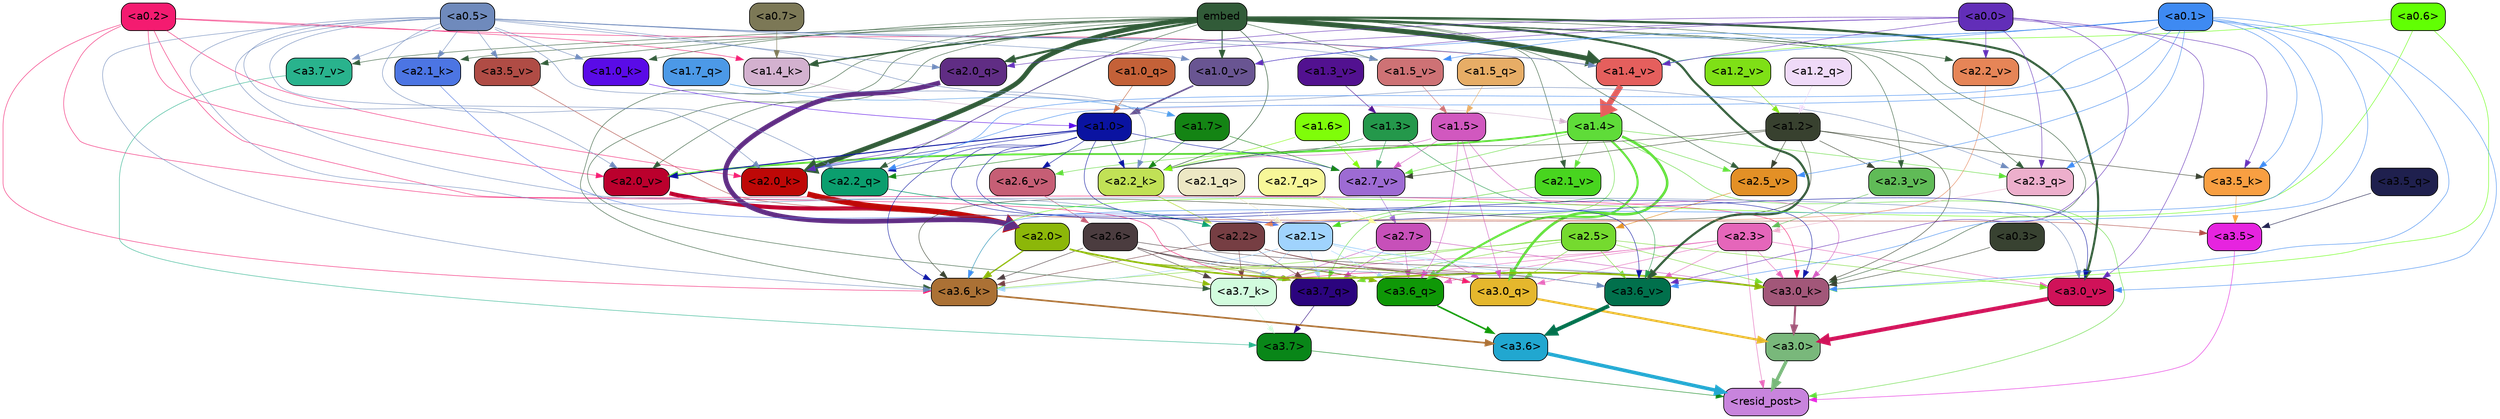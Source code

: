 strict digraph "" {
	graph [bgcolor=transparent,
		layout=dot,
		overlap=false,
		splines=true
	];
	"<a3.7>"	[color=black,
		fillcolor="#098618",
		fontname=Helvetica,
		shape=box,
		style="filled, rounded"];
	"<resid_post>"	[color=black,
		fillcolor="#c884dd",
		fontname=Helvetica,
		shape=box,
		style="filled, rounded"];
	"<a3.7>" -> "<resid_post>"	[color="#098618",
		penwidth=0.6];
	"<a3.6>"	[color=black,
		fillcolor="#21a7d0",
		fontname=Helvetica,
		shape=box,
		style="filled, rounded"];
	"<a3.6>" -> "<resid_post>"	[color="#21a7d0",
		penwidth=4.646730065345764];
	"<a3.5>"	[color=black,
		fillcolor="#e624df",
		fontname=Helvetica,
		shape=box,
		style="filled, rounded"];
	"<a3.5>" -> "<resid_post>"	[color="#e624df",
		penwidth=0.6];
	"<a3.0>"	[color=black,
		fillcolor="#79b87b",
		fontname=Helvetica,
		shape=box,
		style="filled, rounded"];
	"<a3.0>" -> "<resid_post>"	[color="#79b87b",
		penwidth=4.323132634162903];
	"<a2.3>"	[color=black,
		fillcolor="#e566ba",
		fontname=Helvetica,
		shape=box,
		style="filled, rounded"];
	"<a2.3>" -> "<resid_post>"	[color="#e566ba",
		penwidth=0.6];
	"<a3.7_q>"	[color=black,
		fillcolor="#2b047e",
		fontname=Helvetica,
		shape=box,
		style="filled, rounded"];
	"<a2.3>" -> "<a3.7_q>"	[color="#e566ba",
		penwidth=0.6];
	"<a3.6_q>"	[color=black,
		fillcolor="#0f9807",
		fontname=Helvetica,
		shape=box,
		style="filled, rounded"];
	"<a2.3>" -> "<a3.6_q>"	[color="#e566ba",
		penwidth=0.6];
	"<a3.0_q>"	[color=black,
		fillcolor="#e5b72d",
		fontname=Helvetica,
		shape=box,
		style="filled, rounded"];
	"<a2.3>" -> "<a3.0_q>"	[color="#e566ba",
		penwidth=0.6];
	"<a3.7_k>"	[color=black,
		fillcolor="#d2fcde",
		fontname=Helvetica,
		shape=box,
		style="filled, rounded"];
	"<a2.3>" -> "<a3.7_k>"	[color="#e566ba",
		penwidth=0.6];
	"<a3.0_k>"	[color=black,
		fillcolor="#a25779",
		fontname=Helvetica,
		shape=box,
		style="filled, rounded"];
	"<a2.3>" -> "<a3.0_k>"	[color="#e566ba",
		penwidth=0.6];
	"<a3.6_v>"	[color=black,
		fillcolor="#01704c",
		fontname=Helvetica,
		shape=box,
		style="filled, rounded"];
	"<a2.3>" -> "<a3.6_v>"	[color="#e566ba",
		penwidth=0.6];
	"<a3.0_v>"	[color=black,
		fillcolor="#d01259",
		fontname=Helvetica,
		shape=box,
		style="filled, rounded"];
	"<a2.3>" -> "<a3.0_v>"	[color="#e566ba",
		penwidth=0.6];
	"<a1.4>"	[color=black,
		fillcolor="#5fdc39",
		fontname=Helvetica,
		shape=box,
		style="filled, rounded"];
	"<a1.4>" -> "<resid_post>"	[color="#5fdc39",
		penwidth=0.6];
	"<a1.4>" -> "<a3.7_q>"	[color="#5fdc39",
		penwidth=0.6];
	"<a1.4>" -> "<a3.6_q>"	[color="#5fdc39",
		penwidth=2.700703263282776];
	"<a1.4>" -> "<a3.0_q>"	[color="#5fdc39",
		penwidth=3.34255850315094];
	"<a2.3_q>"	[color=black,
		fillcolor="#edafcc",
		fontname=Helvetica,
		shape=box,
		style="filled, rounded"];
	"<a1.4>" -> "<a2.3_q>"	[color="#5fdc39",
		penwidth=0.6];
	"<a2.2_k>"	[color=black,
		fillcolor="#c1e156",
		fontname=Helvetica,
		shape=box,
		style="filled, rounded"];
	"<a1.4>" -> "<a2.2_k>"	[color="#5fdc39",
		penwidth=0.6];
	"<a2.7_v>"	[color=black,
		fillcolor="#9d6bd3",
		fontname=Helvetica,
		shape=box,
		style="filled, rounded"];
	"<a1.4>" -> "<a2.7_v>"	[color="#5fdc39",
		penwidth=0.6];
	"<a2.6_v>"	[color=black,
		fillcolor="#c65e75",
		fontname=Helvetica,
		shape=box,
		style="filled, rounded"];
	"<a1.4>" -> "<a2.6_v>"	[color="#5fdc39",
		penwidth=0.6];
	"<a2.5_v>"	[color=black,
		fillcolor="#e39026",
		fontname=Helvetica,
		shape=box,
		style="filled, rounded"];
	"<a1.4>" -> "<a2.5_v>"	[color="#5fdc39",
		penwidth=0.6];
	"<a2.1_v>"	[color=black,
		fillcolor="#48d51f",
		fontname=Helvetica,
		shape=box,
		style="filled, rounded"];
	"<a1.4>" -> "<a2.1_v>"	[color="#5fdc39",
		penwidth=0.6];
	"<a2.0_v>"	[color=black,
		fillcolor="#bb002d",
		fontname=Helvetica,
		shape=box,
		style="filled, rounded"];
	"<a1.4>" -> "<a2.0_v>"	[color="#5fdc39",
		penwidth=2.387977123260498];
	"<a3.7_q>" -> "<a3.7>"	[color="#2b047e",
		penwidth=0.6];
	"<a3.6_q>" -> "<a3.6>"	[color="#0f9807",
		penwidth=2.03758105635643];
	"<a3.5_q>"	[color=black,
		fillcolor="#1f204e",
		fontname=Helvetica,
		shape=box,
		style="filled, rounded"];
	"<a3.5_q>" -> "<a3.5>"	[color="#1f204e",
		penwidth=0.6];
	"<a3.0_q>" -> "<a3.0>"	[color="#e5b72d",
		penwidth=2.8638100624084473];
	"<a3.7_k>" -> "<a3.7>"	[color="#d2fcde",
		penwidth=0.6];
	"<a3.6_k>"	[color=black,
		fillcolor="#ab7135",
		fontname=Helvetica,
		shape=box,
		style="filled, rounded"];
	"<a3.6_k>" -> "<a3.6>"	[color="#ab7135",
		penwidth=2.174198240041733];
	"<a3.5_k>"	[color=black,
		fillcolor="#f89f42",
		fontname=Helvetica,
		shape=box,
		style="filled, rounded"];
	"<a3.5_k>" -> "<a3.5>"	[color="#f89f42",
		penwidth=0.6];
	"<a3.0_k>" -> "<a3.0>"	[color="#a25779",
		penwidth=2.6274144649505615];
	"<a3.7_v>"	[color=black,
		fillcolor="#29b38d",
		fontname=Helvetica,
		shape=box,
		style="filled, rounded"];
	"<a3.7_v>" -> "<a3.7>"	[color="#29b38d",
		penwidth=0.6];
	"<a3.6_v>" -> "<a3.6>"	[color="#01704c",
		penwidth=5.002329230308533];
	"<a3.5_v>"	[color=black,
		fillcolor="#b04c45",
		fontname=Helvetica,
		shape=box,
		style="filled, rounded"];
	"<a3.5_v>" -> "<a3.5>"	[color="#b04c45",
		penwidth=0.6];
	"<a3.0_v>" -> "<a3.0>"	[color="#d01259",
		penwidth=5.188832879066467];
	"<a2.7>"	[color=black,
		fillcolor="#c750b9",
		fontname=Helvetica,
		shape=box,
		style="filled, rounded"];
	"<a2.7>" -> "<a3.7_q>"	[color="#c750b9",
		penwidth=0.6];
	"<a2.7>" -> "<a3.6_q>"	[color="#c750b9",
		penwidth=0.6];
	"<a2.7>" -> "<a3.0_q>"	[color="#c750b9",
		penwidth=0.6];
	"<a2.7>" -> "<a3.7_k>"	[color="#c750b9",
		penwidth=0.6];
	"<a2.7>" -> "<a3.0_k>"	[color="#c750b9",
		penwidth=0.6];
	"<a2.6>"	[color=black,
		fillcolor="#4b3c3f",
		fontname=Helvetica,
		shape=box,
		style="filled, rounded"];
	"<a2.6>" -> "<a3.7_q>"	[color="#4b3c3f",
		penwidth=0.6];
	"<a2.6>" -> "<a3.6_q>"	[color="#4b3c3f",
		penwidth=0.6];
	"<a2.6>" -> "<a3.0_q>"	[color="#4b3c3f",
		penwidth=0.6];
	"<a2.6>" -> "<a3.7_k>"	[color="#4b3c3f",
		penwidth=0.6];
	"<a2.6>" -> "<a3.6_k>"	[color="#4b3c3f",
		penwidth=0.6];
	"<a2.6>" -> "<a3.0_k>"	[color="#4b3c3f",
		penwidth=0.6];
	"<a2.5>"	[color=black,
		fillcolor="#75da2f",
		fontname=Helvetica,
		shape=box,
		style="filled, rounded"];
	"<a2.5>" -> "<a3.7_q>"	[color="#75da2f",
		penwidth=0.6];
	"<a2.5>" -> "<a3.0_q>"	[color="#75da2f",
		penwidth=0.6];
	"<a2.5>" -> "<a3.7_k>"	[color="#75da2f",
		penwidth=0.6];
	"<a2.5>" -> "<a3.6_k>"	[color="#75da2f",
		penwidth=0.6];
	"<a2.5>" -> "<a3.0_k>"	[color="#75da2f",
		penwidth=0.6];
	"<a2.5>" -> "<a3.6_v>"	[color="#75da2f",
		penwidth=0.6];
	"<a2.5>" -> "<a3.0_v>"	[color="#75da2f",
		penwidth=0.6];
	"<a2.2>"	[color=black,
		fillcolor="#763e43",
		fontname=Helvetica,
		shape=box,
		style="filled, rounded"];
	"<a2.2>" -> "<a3.7_q>"	[color="#763e43",
		penwidth=0.6];
	"<a2.2>" -> "<a3.7_k>"	[color="#763e43",
		penwidth=0.6];
	"<a2.2>" -> "<a3.6_k>"	[color="#763e43",
		penwidth=0.6];
	"<a2.2>" -> "<a3.0_k>"	[color="#763e43",
		penwidth=0.6];
	"<a2.2>" -> "<a3.6_v>"	[color="#763e43",
		penwidth=0.6];
	"<a2.1>"	[color=black,
		fillcolor="#a0d3fd",
		fontname=Helvetica,
		shape=box,
		style="filled, rounded"];
	"<a2.1>" -> "<a3.7_q>"	[color="#a0d3fd",
		penwidth=0.6];
	"<a2.1>" -> "<a3.6_q>"	[color="#a0d3fd",
		penwidth=0.6];
	"<a2.1>" -> "<a3.0_q>"	[color="#a0d3fd",
		penwidth=0.6];
	"<a2.1>" -> "<a3.7_k>"	[color="#a0d3fd",
		penwidth=0.6];
	"<a2.1>" -> "<a3.6_k>"	[color="#a0d3fd",
		penwidth=0.6];
	"<a2.1>" -> "<a3.0_k>"	[color="#a0d3fd",
		penwidth=0.6];
	"<a2.1>" -> "<a3.6_v>"	[color="#a0d3fd",
		penwidth=0.6];
	"<a2.0>"	[color=black,
		fillcolor="#8cb709",
		fontname=Helvetica,
		shape=box,
		style="filled, rounded"];
	"<a2.0>" -> "<a3.7_q>"	[color="#8cb709",
		penwidth=0.6];
	"<a2.0>" -> "<a3.6_q>"	[color="#8cb709",
		penwidth=0.6];
	"<a2.0>" -> "<a3.0_q>"	[color="#8cb709",
		penwidth=0.6];
	"<a2.0>" -> "<a3.7_k>"	[color="#8cb709",
		penwidth=0.6];
	"<a2.0>" -> "<a3.6_k>"	[color="#8cb709",
		penwidth=1.6454488784074783];
	"<a2.0>" -> "<a3.0_k>"	[color="#8cb709",
		penwidth=2.2218968719244003];
	"<a1.5>"	[color=black,
		fillcolor="#d158bf",
		fontname=Helvetica,
		shape=box,
		style="filled, rounded"];
	"<a1.5>" -> "<a3.6_q>"	[color="#d158bf",
		penwidth=0.6];
	"<a1.5>" -> "<a3.0_q>"	[color="#d158bf",
		penwidth=0.6];
	"<a1.5>" -> "<a3.0_k>"	[color="#d158bf",
		penwidth=0.6];
	"<a1.5>" -> "<a2.2_k>"	[color="#d158bf",
		penwidth=0.6];
	"<a1.5>" -> "<a2.7_v>"	[color="#d158bf",
		penwidth=0.6];
	"<a0.2>"	[color=black,
		fillcolor="#f41b70",
		fontname=Helvetica,
		shape=box,
		style="filled, rounded"];
	"<a0.2>" -> "<a3.0_q>"	[color="#f41b70",
		penwidth=0.6];
	"<a0.2>" -> "<a3.6_k>"	[color="#f41b70",
		penwidth=0.6];
	"<a0.2>" -> "<a3.0_k>"	[color="#f41b70",
		penwidth=0.6];
	"<a2.0_k>"	[color=black,
		fillcolor="#be0807",
		fontname=Helvetica,
		shape=box,
		style="filled, rounded"];
	"<a0.2>" -> "<a2.0_k>"	[color="#f41b70",
		penwidth=0.6];
	"<a0.2>" -> "<a2.0_v>"	[color="#f41b70",
		penwidth=0.6];
	"<a1.4_k>"	[color=black,
		fillcolor="#d3b1cf",
		fontname=Helvetica,
		shape=box,
		style="filled, rounded"];
	"<a0.2>" -> "<a1.4_k>"	[color="#f41b70",
		penwidth=0.6];
	"<a1.4_v>"	[color=black,
		fillcolor="#e55f5d",
		fontname=Helvetica,
		shape=box,
		style="filled, rounded"];
	"<a0.2>" -> "<a1.4_v>"	[color="#f41b70",
		penwidth=0.6];
	embed	[color=black,
		fillcolor="#315b38",
		fontname=Helvetica,
		shape=box,
		style="filled, rounded"];
	embed -> "<a3.7_k>"	[color="#315b38",
		penwidth=0.6];
	embed -> "<a3.6_k>"	[color="#315b38",
		penwidth=0.6];
	embed -> "<a3.0_k>"	[color="#315b38",
		penwidth=0.6];
	embed -> "<a3.7_v>"	[color="#315b38",
		penwidth=0.6];
	embed -> "<a3.6_v>"	[color="#315b38",
		penwidth=2.8301228284835815];
	embed -> "<a3.5_v>"	[color="#315b38",
		penwidth=0.6];
	embed -> "<a3.0_v>"	[color="#315b38",
		penwidth=2.7660785913467407];
	embed -> "<a2.3_q>"	[color="#315b38",
		penwidth=0.6];
	"<a2.2_q>"	[color=black,
		fillcolor="#0b9e6e",
		fontname=Helvetica,
		shape=box,
		style="filled, rounded"];
	embed -> "<a2.2_q>"	[color="#315b38",
		penwidth=0.6];
	"<a2.0_q>"	[color=black,
		fillcolor="#602d84",
		fontname=Helvetica,
		shape=box,
		style="filled, rounded"];
	embed -> "<a2.0_q>"	[color="#315b38",
		penwidth=2.918822765350342];
	embed -> "<a2.2_k>"	[color="#315b38",
		penwidth=0.7099294662475586];
	"<a2.1_k>"	[color=black,
		fillcolor="#4c75e3",
		fontname=Helvetica,
		shape=box,
		style="filled, rounded"];
	embed -> "<a2.1_k>"	[color="#315b38",
		penwidth=0.6];
	embed -> "<a2.0_k>"	[color="#315b38",
		penwidth=6.075345039367676];
	embed -> "<a2.5_v>"	[color="#315b38",
		penwidth=0.6];
	"<a2.3_v>"	[color=black,
		fillcolor="#60bb57",
		fontname=Helvetica,
		shape=box,
		style="filled, rounded"];
	embed -> "<a2.3_v>"	[color="#315b38",
		penwidth=0.6];
	"<a2.2_v>"	[color=black,
		fillcolor="#e68557",
		fontname=Helvetica,
		shape=box,
		style="filled, rounded"];
	embed -> "<a2.2_v>"	[color="#315b38",
		penwidth=0.6909599304199219];
	embed -> "<a2.1_v>"	[color="#315b38",
		penwidth=0.6];
	embed -> "<a2.0_v>"	[color="#315b38",
		penwidth=0.6];
	embed -> "<a1.4_k>"	[color="#315b38",
		penwidth=2.043105125427246];
	"<a1.0_k>"	[color=black,
		fillcolor="#5a0be7",
		fontname=Helvetica,
		shape=box,
		style="filled, rounded"];
	embed -> "<a1.0_k>"	[color="#315b38",
		penwidth=0.6];
	"<a1.5_v>"	[color=black,
		fillcolor="#ce7275",
		fontname=Helvetica,
		shape=box,
		style="filled, rounded"];
	embed -> "<a1.5_v>"	[color="#315b38",
		penwidth=0.6];
	embed -> "<a1.4_v>"	[color="#315b38",
		penwidth=6.46385931968689];
	"<a1.0_v>"	[color=black,
		fillcolor="#695592",
		fontname=Helvetica,
		shape=box,
		style="filled, rounded"];
	embed -> "<a1.0_v>"	[color="#315b38",
		penwidth=1.273291826248169];
	"<a1.2>"	[color=black,
		fillcolor="#38412f",
		fontname=Helvetica,
		shape=box,
		style="filled, rounded"];
	"<a1.2>" -> "<a3.6_k>"	[color="#38412f",
		penwidth=0.6];
	"<a1.2>" -> "<a3.5_k>"	[color="#38412f",
		penwidth=0.6];
	"<a1.2>" -> "<a3.0_k>"	[color="#38412f",
		penwidth=0.6];
	"<a1.2>" -> "<a2.2_k>"	[color="#38412f",
		penwidth=0.6];
	"<a1.2>" -> "<a2.7_v>"	[color="#38412f",
		penwidth=0.6];
	"<a1.2>" -> "<a2.5_v>"	[color="#38412f",
		penwidth=0.6];
	"<a1.2>" -> "<a2.3_v>"	[color="#38412f",
		penwidth=0.6];
	"<a1.0>"	[color=black,
		fillcolor="#0a13a1",
		fontname=Helvetica,
		shape=box,
		style="filled, rounded"];
	"<a1.0>" -> "<a3.6_k>"	[color="#0a13a1",
		penwidth=0.6];
	"<a1.0>" -> "<a3.0_k>"	[color="#0a13a1",
		penwidth=0.6];
	"<a1.0>" -> "<a3.6_v>"	[color="#0a13a1",
		penwidth=0.6];
	"<a1.0>" -> "<a3.0_v>"	[color="#0a13a1",
		penwidth=0.6];
	"<a1.0>" -> "<a2.2_q>"	[color="#0a13a1",
		penwidth=0.6];
	"<a1.0>" -> "<a2.2_k>"	[color="#0a13a1",
		penwidth=0.6];
	"<a1.0>" -> "<a2.0_k>"	[color="#0a13a1",
		penwidth=0.6];
	"<a1.0>" -> "<a2.7_v>"	[color="#0a13a1",
		penwidth=0.6];
	"<a1.0>" -> "<a2.6_v>"	[color="#0a13a1",
		penwidth=0.6];
	"<a1.0>" -> "<a2.0_v>"	[color="#0a13a1",
		penwidth=1.2435333728790283];
	"<a0.6>"	[color=black,
		fillcolor="#61ff03",
		fontname=Helvetica,
		shape=box,
		style="filled, rounded"];
	"<a0.6>" -> "<a3.6_k>"	[color="#61ff03",
		penwidth=0.6];
	"<a0.6>" -> "<a3.0_k>"	[color="#61ff03",
		penwidth=0.6];
	"<a0.6>" -> "<a1.4_v>"	[color="#61ff03",
		penwidth=0.6];
	"<a0.5>"	[color=black,
		fillcolor="#6f8abc",
		fontname=Helvetica,
		shape=box,
		style="filled, rounded"];
	"<a0.5>" -> "<a3.6_k>"	[color="#6f8abc",
		penwidth=0.6];
	"<a0.5>" -> "<a3.7_v>"	[color="#6f8abc",
		penwidth=0.6];
	"<a0.5>" -> "<a3.6_v>"	[color="#6f8abc",
		penwidth=0.6];
	"<a0.5>" -> "<a3.5_v>"	[color="#6f8abc",
		penwidth=0.6];
	"<a0.5>" -> "<a3.0_v>"	[color="#6f8abc",
		penwidth=0.6124261617660522];
	"<a0.5>" -> "<a2.3_q>"	[color="#6f8abc",
		penwidth=0.6];
	"<a0.5>" -> "<a2.2_q>"	[color="#6f8abc",
		penwidth=0.6];
	"<a0.5>" -> "<a2.0_q>"	[color="#6f8abc",
		penwidth=0.6];
	"<a0.5>" -> "<a2.2_k>"	[color="#6f8abc",
		penwidth=0.6];
	"<a0.5>" -> "<a2.1_k>"	[color="#6f8abc",
		penwidth=0.6];
	"<a0.5>" -> "<a2.0_k>"	[color="#6f8abc",
		penwidth=0.6112704277038574];
	"<a0.5>" -> "<a2.0_v>"	[color="#6f8abc",
		penwidth=0.6];
	"<a0.5>" -> "<a1.0_k>"	[color="#6f8abc",
		penwidth=0.6];
	"<a0.5>" -> "<a1.5_v>"	[color="#6f8abc",
		penwidth=0.6];
	"<a0.5>" -> "<a1.4_v>"	[color="#6f8abc",
		penwidth=0.9145197868347168];
	"<a0.5>" -> "<a1.0_v>"	[color="#6f8abc",
		penwidth=0.6];
	"<a0.1>"	[color=black,
		fillcolor="#3e8af2",
		fontname=Helvetica,
		shape=box,
		style="filled, rounded"];
	"<a0.1>" -> "<a3.6_k>"	[color="#3e8af2",
		penwidth=0.6];
	"<a0.1>" -> "<a3.5_k>"	[color="#3e8af2",
		penwidth=0.6];
	"<a0.1>" -> "<a3.0_k>"	[color="#3e8af2",
		penwidth=0.6];
	"<a0.1>" -> "<a3.6_v>"	[color="#3e8af2",
		penwidth=0.6];
	"<a0.1>" -> "<a3.0_v>"	[color="#3e8af2",
		penwidth=0.6];
	"<a0.1>" -> "<a2.3_q>"	[color="#3e8af2",
		penwidth=0.6];
	"<a0.1>" -> "<a2.2_q>"	[color="#3e8af2",
		penwidth=0.6];
	"<a0.1>" -> "<a2.0_k>"	[color="#3e8af2",
		penwidth=0.6];
	"<a0.1>" -> "<a2.5_v>"	[color="#3e8af2",
		penwidth=0.6];
	"<a0.1>" -> "<a1.5_v>"	[color="#3e8af2",
		penwidth=0.6];
	"<a0.1>" -> "<a1.4_v>"	[color="#3e8af2",
		penwidth=0.6];
	"<a0.1>" -> "<a1.0_v>"	[color="#3e8af2",
		penwidth=0.6];
	"<a0.0>"	[color=black,
		fillcolor="#622eb8",
		fontname=Helvetica,
		shape=box,
		style="filled, rounded"];
	"<a0.0>" -> "<a3.5_k>"	[color="#622eb8",
		penwidth=0.6];
	"<a0.0>" -> "<a3.6_v>"	[color="#622eb8",
		penwidth=0.6];
	"<a0.0>" -> "<a3.0_v>"	[color="#622eb8",
		penwidth=0.6];
	"<a0.0>" -> "<a2.3_q>"	[color="#622eb8",
		penwidth=0.6];
	"<a0.0>" -> "<a2.0_q>"	[color="#622eb8",
		penwidth=0.6];
	"<a0.0>" -> "<a2.0_k>"	[color="#622eb8",
		penwidth=0.6];
	"<a0.0>" -> "<a2.2_v>"	[color="#622eb8",
		penwidth=0.6];
	"<a0.0>" -> "<a1.4_v>"	[color="#622eb8",
		penwidth=0.6];
	"<a0.0>" -> "<a1.0_v>"	[color="#622eb8",
		penwidth=0.6];
	"<a0.3>"	[color=black,
		fillcolor="#384231",
		fontname=Helvetica,
		shape=box,
		style="filled, rounded"];
	"<a0.3>" -> "<a3.0_k>"	[color="#384231",
		penwidth=0.6];
	"<a1.3>"	[color=black,
		fillcolor="#24984b",
		fontname=Helvetica,
		shape=box,
		style="filled, rounded"];
	"<a1.3>" -> "<a3.6_v>"	[color="#24984b",
		penwidth=0.6];
	"<a1.3>" -> "<a2.2_k>"	[color="#24984b",
		penwidth=0.6];
	"<a1.3>" -> "<a2.7_v>"	[color="#24984b",
		penwidth=0.6];
	"<a2.7_q>"	[color=black,
		fillcolor="#f7f799",
		fontname=Helvetica,
		shape=box,
		style="filled, rounded"];
	"<a2.7_q>" -> "<a2.7>"	[color="#f7f799",
		penwidth=0.6];
	"<a2.3_q>" -> "<a2.3>"	[color="#edafcc",
		penwidth=0.6];
	"<a2.2_q>" -> "<a2.2>"	[color="#0b9e6e",
		penwidth=0.8114519119262695];
	"<a2.1_q>"	[color=black,
		fillcolor="#ede8c4",
		fontname=Helvetica,
		shape=box,
		style="filled, rounded"];
	"<a2.1_q>" -> "<a2.1>"	[color="#ede8c4",
		penwidth=0.6];
	"<a2.0_q>" -> "<a2.0>"	[color="#602d84",
		penwidth=6.2323237657547];
	"<a2.2_k>" -> "<a2.2>"	[color="#c1e156",
		penwidth=0.9331893920898438];
	"<a2.1_k>" -> "<a2.1>"	[color="#4c75e3",
		penwidth=0.6];
	"<a2.0_k>" -> "<a2.0>"	[color="#be0807",
		penwidth=7.158664226531982];
	"<a2.7_v>" -> "<a2.7>"	[color="#9d6bd3",
		penwidth=0.6];
	"<a2.6_v>" -> "<a2.6>"	[color="#c65e75",
		penwidth=0.6];
	"<a2.5_v>" -> "<a2.5>"	[color="#e39026",
		penwidth=0.6657319068908691];
	"<a2.3_v>" -> "<a2.3>"	[color="#60bb57",
		penwidth=0.6];
	"<a2.2_v>" -> "<a2.2>"	[color="#e68557",
		penwidth=0.6];
	"<a2.1_v>" -> "<a2.1>"	[color="#48d51f",
		penwidth=0.6];
	"<a2.0_v>" -> "<a2.0>"	[color="#bb002d",
		penwidth=5.380099236965179];
	"<a1.7>"	[color=black,
		fillcolor="#148414",
		fontname=Helvetica,
		shape=box,
		style="filled, rounded"];
	"<a1.7>" -> "<a2.2_q>"	[color="#148414",
		penwidth=0.6];
	"<a1.7>" -> "<a2.2_k>"	[color="#148414",
		penwidth=0.6];
	"<a1.7>" -> "<a2.7_v>"	[color="#148414",
		penwidth=0.6];
	"<a1.6>"	[color=black,
		fillcolor="#7ffd09",
		fontname=Helvetica,
		shape=box,
		style="filled, rounded"];
	"<a1.6>" -> "<a2.2_k>"	[color="#7ffd09",
		penwidth=0.6];
	"<a1.6>" -> "<a2.7_v>"	[color="#7ffd09",
		penwidth=0.6];
	"<a1.7_q>"	[color=black,
		fillcolor="#4c99e7",
		fontname=Helvetica,
		shape=box,
		style="filled, rounded"];
	"<a1.7_q>" -> "<a1.7>"	[color="#4c99e7",
		penwidth=0.6];
	"<a1.5_q>"	[color=black,
		fillcolor="#e7ad66",
		fontname=Helvetica,
		shape=box,
		style="filled, rounded"];
	"<a1.5_q>" -> "<a1.5>"	[color="#e7ad66",
		penwidth=0.6];
	"<a1.2_q>"	[color=black,
		fillcolor="#efdaf8",
		fontname=Helvetica,
		shape=box,
		style="filled, rounded"];
	"<a1.2_q>" -> "<a1.2>"	[color="#efdaf8",
		penwidth=0.6965713500976562];
	"<a1.0_q>"	[color=black,
		fillcolor="#c46138",
		fontname=Helvetica,
		shape=box,
		style="filled, rounded"];
	"<a1.0_q>" -> "<a1.0>"	[color="#c46138",
		penwidth=0.6];
	"<a1.4_k>" -> "<a1.4>"	[color="#d3b1cf",
		penwidth=0.6];
	"<a1.0_k>" -> "<a1.0>"	[color="#5a0be7",
		penwidth=0.6];
	"<a1.5_v>" -> "<a1.5>"	[color="#ce7275",
		penwidth=0.6];
	"<a1.4_v>" -> "<a1.4>"	[color="#e55f5d",
		penwidth=7.649995803833008];
	"<a1.3_v>"	[color=black,
		fillcolor="#521190",
		fontname=Helvetica,
		shape=box,
		style="filled, rounded"];
	"<a1.3_v>" -> "<a1.3>"	[color="#521190",
		penwidth=0.6];
	"<a1.2_v>"	[color=black,
		fillcolor="#7fe016",
		fontname=Helvetica,
		shape=box,
		style="filled, rounded"];
	"<a1.2_v>" -> "<a1.2>"	[color="#7fe016",
		penwidth=0.6];
	"<a1.0_v>" -> "<a1.0>"	[color="#695592",
		penwidth=2.050852060317993];
	"<a0.7>"	[color=black,
		fillcolor="#7c7856",
		fontname=Helvetica,
		shape=box,
		style="filled, rounded"];
	"<a0.7>" -> "<a1.4_k>"	[color="#7c7856",
		penwidth=0.6];
}
